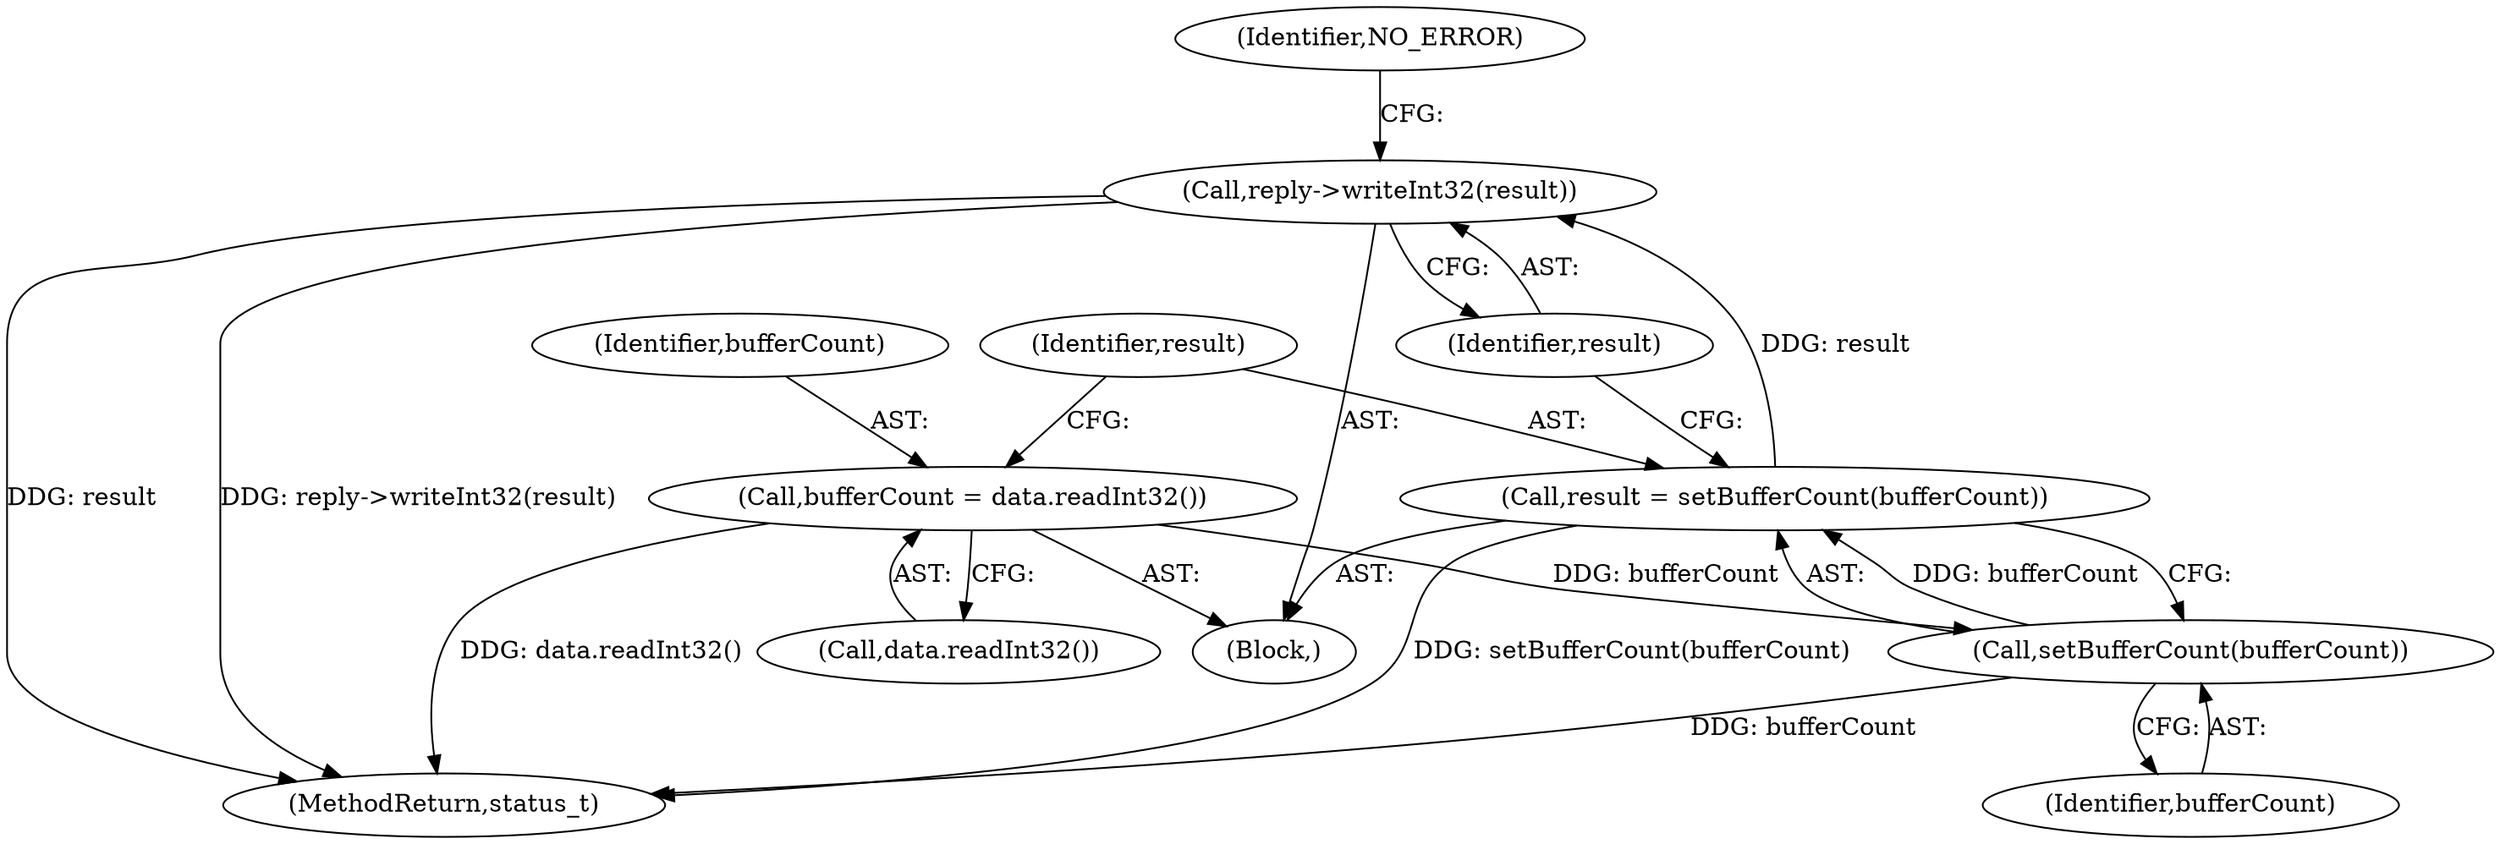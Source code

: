 digraph "0_Android_a30d7d90c4f718e46fb41a99b3d52800e1011b73_0@API" {
"1000158" [label="(Call,reply->writeInt32(result))"];
"1000154" [label="(Call,result = setBufferCount(bufferCount))"];
"1000156" [label="(Call,setBufferCount(bufferCount))"];
"1000150" [label="(Call,bufferCount = data.readInt32())"];
"1000596" [label="(MethodReturn,status_t)"];
"1000158" [label="(Call,reply->writeInt32(result))"];
"1000152" [label="(Call,data.readInt32())"];
"1000154" [label="(Call,result = setBufferCount(bufferCount))"];
"1000161" [label="(Identifier,NO_ERROR)"];
"1000156" [label="(Call,setBufferCount(bufferCount))"];
"1000159" [label="(Identifier,result)"];
"1000155" [label="(Identifier,result)"];
"1000157" [label="(Identifier,bufferCount)"];
"1000144" [label="(Block,)"];
"1000151" [label="(Identifier,bufferCount)"];
"1000150" [label="(Call,bufferCount = data.readInt32())"];
"1000158" -> "1000144"  [label="AST: "];
"1000158" -> "1000159"  [label="CFG: "];
"1000159" -> "1000158"  [label="AST: "];
"1000161" -> "1000158"  [label="CFG: "];
"1000158" -> "1000596"  [label="DDG: result"];
"1000158" -> "1000596"  [label="DDG: reply->writeInt32(result)"];
"1000154" -> "1000158"  [label="DDG: result"];
"1000154" -> "1000144"  [label="AST: "];
"1000154" -> "1000156"  [label="CFG: "];
"1000155" -> "1000154"  [label="AST: "];
"1000156" -> "1000154"  [label="AST: "];
"1000159" -> "1000154"  [label="CFG: "];
"1000154" -> "1000596"  [label="DDG: setBufferCount(bufferCount)"];
"1000156" -> "1000154"  [label="DDG: bufferCount"];
"1000156" -> "1000157"  [label="CFG: "];
"1000157" -> "1000156"  [label="AST: "];
"1000156" -> "1000596"  [label="DDG: bufferCount"];
"1000150" -> "1000156"  [label="DDG: bufferCount"];
"1000150" -> "1000144"  [label="AST: "];
"1000150" -> "1000152"  [label="CFG: "];
"1000151" -> "1000150"  [label="AST: "];
"1000152" -> "1000150"  [label="AST: "];
"1000155" -> "1000150"  [label="CFG: "];
"1000150" -> "1000596"  [label="DDG: data.readInt32()"];
}
